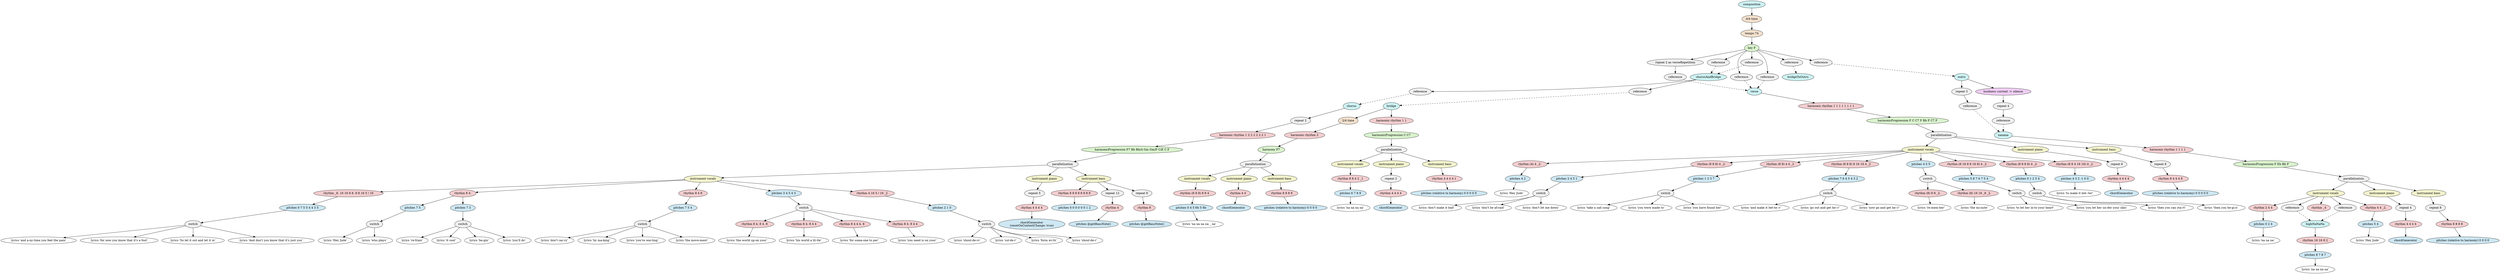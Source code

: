 digraph compositionModel {
    graph [ordering="out"];
    n0 [fillcolor="#cef2f3",style="filled",label="composition"];
    n1 [fillcolor="#f3e1ce",style="filled",label="4/4 time"];
    n0 -> n1;
    n2 [fillcolor="#f3e1ce",style="filled",label="tempo 74"];
    n1 -> n2;
    n3 [fillcolor="#daf3ce",style="filled",label="key F"];
    n2 -> n3;
    n4 [fillcolor="#f0f0f0",style="filled",label="repeat 2 as verseRepetition"];
    n3 -> n4;
    n5 [fillcolor="#f0f0f0",style="filled",label="reference"];
    n4 -> n5;
    n6 [fillcolor="#f0f0f0",style="filled",label="reference"];
    n3 -> n6;
    n7 [fillcolor="#f0f0f0",style="filled",label="reference"];
    n3 -> n7;
    n8 [fillcolor="#f0f0f0",style="filled",label="reference"];
    n3 -> n8;
    n9 [fillcolor="#f0f0f0",style="filled",label="reference"];
    n3 -> n9;
    n10 [fillcolor="#f0f0f0",style="filled",label="reference"];
    n3 -> n10;
    n11 [fillcolor="#f0f0f0",style="filled",label="reference"];
    n3 -> n11;
    n12 [fillcolor="#cef2f3",style="filled",label="chorusAndBridge"];
    n13 [fillcolor="#f0f0f0",style="filled",label="reference"];
    n12 -> n13;
    n14 [fillcolor="#f0f0f0",style="filled",label="reference"];
    n12 -> n14;
    n15 [fillcolor="#cef2f3",style="filled",label="verse"];
    n16 [fillcolor="#f3ced0",style="filled",label="harmonic rhythm 1 1 1 1 1 1 1 1"];
    n15 -> n16;
    n17 [fillcolor="#daf3ce",style="filled",label="harmonicProgression F C C7 F Bb F C7 F"];
    n16 -> n17;
    n18 [fillcolor="#f0f0f0",style="filled",label="parallelization"];
    n17 -> n18;
    n19 [fillcolor="#f3f3ce",style="filled",label="instrument vocals"];
    n18 -> n19;
    n20 [fillcolor="#f3ced0",style="filled",label="rhythm (4) 4 _2."];
    n19 -> n20;
    n21 [fillcolor="#cee8f3",style="filled",label="pitches 4 2"];
    n20 -> n21;
    n22 [fillcolor="white",style="filled",label="lyrics 'Hey Jude'"];
    n21 -> n22;
    n23 [fillcolor="#f3ced0",style="filled",label="rhythm (8 8 8) 4 _2."];
    n19 -> n23;
    n24 [fillcolor="#cee8f3",style="filled",label="pitches 2 4 5 1"];
    n23 -> n24;
    n25 [fillcolor="#f0f0f0",style="filled",label="switch"];
    n24 -> n25;
    n26 [fillcolor="white",style="filled",label="lyrics 'don't make it bad'"];
    n25 -> n26;
    n27 [fillcolor="white",style="filled",label="lyrics 'don't be af-raid'"];
    n25 -> n27;
    n28 [fillcolor="white",style="filled",label="lyrics 'don't let me down'"];
    n25 -> n28;
    n29 [fillcolor="#f3ced0",style="filled",label="rhythm (8 8) 4 4 _2"];
    n19 -> n29;
    n30 [fillcolor="#cee8f3",style="filled",label="pitches 1 2 3 7"];
    n29 -> n30;
    n31 [fillcolor="#f0f0f0",style="filled",label="switch"];
    n30 -> n31;
    n32 [fillcolor="white",style="filled",label="lyrics 'take a sad song'"];
    n31 -> n32;
    n33 [fillcolor="white",style="filled",label="lyrics 'you were made to'"];
    n31 -> n33;
    n34 [fillcolor="white",style="filled",label="lyrics 'you have found her'"];
    n31 -> n34;
    n35 [fillcolor="#f3ced0",style="filled",label="rhythm (8 8 8) 8 16 16 4 _2"];
    n19 -> n35;
    n36 [fillcolor="#cee8f3",style="filled",label="pitches 7 6 4 5 4 3 2"];
    n35 -> n36;
    n37 [fillcolor="#f0f0f0",style="filled",label="switch"];
    n36 -> n37;
    n38 [fillcolor="white",style="filled",label="lyrics 'and make it bet-te--r'"];
    n37 -> n38;
    n39 [fillcolor="white",style="filled",label="lyrics 'go out and get he--r'"];
    n37 -> n39;
    n40 [fillcolor="white",style="filled",label="lyrics 'now go and get he--r'"];
    n37 -> n40;
    n41 [fillcolor="#cee8f3",style="filled",label="pitches 4 5 5"];
    n19 -> n41;
    n42 [fillcolor="#f0f0f0",style="filled",label="switch"];
    n41 -> n42;
    n43 [fillcolor="#f3ced0",style="filled",label="rhythm (8) 8 8 _2."];
    n42 -> n43;
    n44 [fillcolor="white",style="filled",label="lyrics 're-mem-ber'"];
    n43 -> n44;
    n45 [fillcolor="#f3ced0",style="filled",label="rhythm (8) 16 16 _8 _2."];
    n42 -> n45;
    n46 [fillcolor="white",style="filled",label="lyrics 'the mi-nute'"];
    n45 -> n46;
    n47 [fillcolor="#f3ced0",style="filled",label="rhythm (8 16 8 8 16 8) 4 _2."];
    n19 -> n47;
    n48 [fillcolor="#cee8f3",style="filled",label="pitches 5 8 7 6 7 5 4"];
    n47 -> n48;
    n49 [fillcolor="#f0f0f0",style="filled",label="switch"];
    n48 -> n49;
    n50 [fillcolor="white",style="filled",label="lyrics 'to let her in-to your heart'"];
    n49 -> n50;
    n51 [fillcolor="white",style="filled",label="lyrics 'you let her un-der your skin'"];
    n49 -> n51;
    n52 [fillcolor="#f3ced0",style="filled",label="rhythm (8 8 8 8) 4 _2."];
    n19 -> n52;
    n53 [fillcolor="#cee8f3",style="filled",label="pitches 0 1 2 5 4"];
    n52 -> n53;
    n54 [fillcolor="#f0f0f0",style="filled",label="switch"];
    n53 -> n54;
    n55 [fillcolor="white",style="filled",label="lyrics 'then you can sta-rt'"];
    n54 -> n55;
    n56 [fillcolor="white",style="filled",label="lyrics 'then you be-gi-n'"];
    n54 -> n56;
    n57 [fillcolor="#f3ced0",style="filled",label="rhythm (8 8 4 16 16) 4 _2."];
    n19 -> n57;
    n58 [fillcolor="#cee8f3",style="filled",label="pitches 4 3 2 -1 0 0"];
    n57 -> n58;
    n59 [fillcolor="white",style="filled",label="lyrics 'to make it bet--ter'"];
    n58 -> n59;
    n60 [fillcolor="#f3f3ce",style="filled",label="instrument piano"];
    n18 -> n60;
    n61 [fillcolor="#f0f0f0",style="filled",label="repeat 8"];
    n60 -> n61;
    n62 [fillcolor="#f3ced0",style="filled",label="rhythm 4 4 4 4"];
    n61 -> n62;
    n63 [fillcolor="#cee8f3",style="filled",label="chordGenerator"];
    n62 -> n63;
    n64 [fillcolor="#f3f3ce",style="filled",label="instrument bass"];
    n18 -> n64;
    n65 [fillcolor="#f0f0f0",style="filled",label="repeat 8"];
    n64 -> n65;
    n66 [fillcolor="#f3ced0",style="filled",label="rhythm 8 4 4 4 8"];
    n65 -> n66;
    n67 [fillcolor="#cee8f3",style="filled",label="pitches (relative to harmony) 0 0 0 0 0"];
    n66 -> n67;
    n68 [fillcolor="#cef2f3",style="filled",label="chorus"];
    n69 [fillcolor="#f0f0f0",style="filled",label="repeat 2"];
    n68 -> n69;
    n70 [fillcolor="#f3ced0",style="filled",label="harmonic rhythm 1 2 2 2 2 2 2 1"];
    n69 -> n70;
    n71 [fillcolor="#daf3ce",style="filled",label="harmonicProgression F7 Bb Bb/A Gm Gm/F C/E C F"];
    n70 -> n71;
    n72 [fillcolor="#f0f0f0",style="filled",label="parallelization"];
    n71 -> n72;
    n73 [fillcolor="#f3f3ce",style="filled",label="instrument vocals"];
    n72 -> n73;
    n74 [fillcolor="#f3ced0",style="filled",label="rhythm _8. 16 16 8 8. 8 8 16 5 / 16"];
    n73 -> n74;
    n75 [fillcolor="#cee8f3",style="filled",label="pitches 0 7 5 5 4 4 3 5"];
    n74 -> n75;
    n76 [fillcolor="#f0f0f0",style="filled",label="switch"];
    n75 -> n76;
    n77 [fillcolor="white",style="filled",label="lyrics 'and a-ny-time you feel the pain'"];
    n76 -> n77;
    n78 [fillcolor="white",style="filled",label="lyrics 'for now you know that it's a fool'"];
    n76 -> n78;
    n79 [fillcolor="white",style="filled",label="lyrics 'So let it out and let it in'"];
    n76 -> n79;
    n80 [fillcolor="white",style="filled",label="lyrics 'And don't you know that it's just you'"];
    n76 -> n80;
    n81 [fillcolor="#f3ced0",style="filled",label="rhythm 8 4."];
    n73 -> n81;
    n82 [fillcolor="#cee8f3",style="filled",label="pitches 7 5"];
    n81 -> n82;
    n83 [fillcolor="#f0f0f0",style="filled",label="switch"];
    n82 -> n83;
    n84 [fillcolor="white",style="filled",label="lyrics 'Hey Jude'"];
    n83 -> n84;
    n85 [fillcolor="white",style="filled",label="lyrics 'who plays'"];
    n83 -> n85;
    n86 [fillcolor="#cee8f3",style="filled",label="pitches 7 3"];
    n81 -> n86;
    n87 [fillcolor="#f0f0f0",style="filled",label="switch"];
    n86 -> n87;
    n88 [fillcolor="white",style="filled",label="lyrics 're-frain'"];
    n87 -> n88;
    n89 [fillcolor="white",style="filled",label="lyrics 'it cool'"];
    n87 -> n89;
    n90 [fillcolor="white",style="filled",label="lyrics 'be-gin'"];
    n87 -> n90;
    n91 [fillcolor="white",style="filled",label="lyrics 'you'll do'"];
    n87 -> n91;
    n92 [fillcolor="#f3ced0",style="filled",label="rhythm 8 4 8"];
    n73 -> n92;
    n93 [fillcolor="#cee8f3",style="filled",label="pitches 7 5 4"];
    n92 -> n93;
    n94 [fillcolor="#f0f0f0",style="filled",label="switch"];
    n93 -> n94;
    n95 [fillcolor="white",style="filled",label="lyrics 'don't car-ry'"];
    n94 -> n95;
    n96 [fillcolor="white",style="filled",label="lyrics 'by ma-king'"];
    n94 -> n96;
    n97 [fillcolor="white",style="filled",label="lyrics 'you're wai-ting'"];
    n94 -> n97;
    n98 [fillcolor="white",style="filled",label="lyrics 'the move-ment'"];
    n94 -> n98;
    n99 [fillcolor="#cee8f3",style="filled",label="pitches 3 4 5 4 3"];
    n73 -> n99;
    n100 [fillcolor="#f0f0f0",style="filled",label="switch"];
    n99 -> n100;
    n101 [fillcolor="#f3ced0",style="filled",label="rhythm 8 4. 8 4. 8"];
    n100 -> n101;
    n102 [fillcolor="white",style="filled",label="lyrics 'the world up-on your'"];
    n101 -> n102;
    n103 [fillcolor="#f3ced0",style="filled",label="rhythm 8 4. 8 4 4"];
    n100 -> n103;
    n104 [fillcolor="white",style="filled",label="lyrics 'his world a lit-tle'"];
    n103 -> n104;
    n105 [fillcolor="#f3ced0",style="filled",label="rhythm 8 4 4 4. 8"];
    n100 -> n105;
    n106 [fillcolor="white",style="filled",label="lyrics 'for some-one to per'"];
    n105 -> n106;
    n107 [fillcolor="#f3ced0",style="filled",label="rhythm 8 4. 8 4 4"];
    n100 -> n107;
    n108 [fillcolor="white",style="filled",label="lyrics 'you need is on your'"];
    n107 -> n108;
    n109 [fillcolor="#f3ced0",style="filled",label="rhythm 4 16 5 / 16 _2"];
    n73 -> n109;
    n110 [fillcolor="#cee8f3",style="filled",label="pitches 2 1 0"];
    n109 -> n110;
    n111 [fillcolor="#f0f0f0",style="filled",label="switch"];
    n110 -> n111;
    n112 [fillcolor="white",style="filled",label="lyrics 'shoul-de-rs'"];
    n111 -> n112;
    n113 [fillcolor="white",style="filled",label="lyrics 'col-de-r'"];
    n111 -> n113;
    n114 [fillcolor="white",style="filled",label="lyrics 'form wi-th'"];
    n111 -> n114;
    n115 [fillcolor="white",style="filled",label="lyrics 'shoul-de-r'"];
    n111 -> n115;
    n116 [fillcolor="#f3f3ce",style="filled",label="instrument piano"];
    n72 -> n116;
    n117 [fillcolor="#f0f0f0",style="filled",label="repeat 5"];
    n116 -> n117;
    n118 [fillcolor="#f3ced0",style="filled",label="rhythm 4 4 4 4"];
    n117 -> n118;
    n119 [fillcolor="#cee8f3",style="filled",label="chordGenerator
(resetOnContextChange: true)"];
    n118 -> n119;
    n120 [fillcolor="#f3f3ce",style="filled",label="instrument bass"];
    n72 -> n120;
    n121 [fillcolor="#f3ced0",style="filled",label="rhythm 8 8 8 8 8 8 8 8"];
    n120 -> n121;
    n122 [fillcolor="#cee8f3",style="filled",label="pitches 0 0 0 0 0 0 1 2"];
    n121 -> n122;
    n123 [fillcolor="#f0f0f0",style="filled",label="repeat 12"];
    n120 -> n123;
    n124 [fillcolor="#f3ced0",style="filled",label="rhythm 4"];
    n123 -> n124;
    n125 [fillcolor="#cee8f3",style="filled",label="pitches @getBassNote()"];
    n124 -> n125;
    n126 [fillcolor="#f0f0f0",style="filled",label="repeat 8"];
    n120 -> n126;
    n127 [fillcolor="#f3ced0",style="filled",label="rhythm 8"];
    n126 -> n127;
    n128 [fillcolor="#cee8f3",style="filled",label="pitches @getBassNote()"];
    n127 -> n128;
    n129 [fillcolor="#cef2f3",style="filled",label="bridge"];
    n130 [fillcolor="#f3e1ce",style="filled",label="2/4 time"];
    n129 -> n130;
    n131 [fillcolor="#f3ced0",style="filled",label="harmonic rhythm 2"];
    n130 -> n131;
    n132 [fillcolor="#daf3ce",style="filled",label="harmony F7"];
    n131 -> n132;
    n133 [fillcolor="#f0f0f0",style="filled",label="parallelization"];
    n132 -> n133;
    n134 [fillcolor="#f3f3ce",style="filled",label="instrument vocals"];
    n133 -> n134;
    n135 [fillcolor="#f3ced0",style="filled",label="rhythm (8 8 8) 8 8 4"];
    n134 -> n135;
    n136 [fillcolor="#cee8f3",style="filled",label="pitches 0 4 5 6b 5 6b"];
    n135 -> n136;
    n137 [fillcolor="white",style="filled",label="lyrics 'na na na na _ na'"];
    n136 -> n137;
    n138 [fillcolor="#f3f3ce",style="filled",label="instrument piano"];
    n133 -> n138;
    n139 [fillcolor="#f3ced0",style="filled",label="rhythm 4 4"];
    n138 -> n139;
    n140 [fillcolor="#cee8f3",style="filled",label="chordGenerator"];
    n139 -> n140;
    n141 [fillcolor="#f3f3ce",style="filled",label="instrument bass"];
    n133 -> n141;
    n142 [fillcolor="#f3ced0",style="filled",label="rhythm 8 8 8 8"];
    n141 -> n142;
    n143 [fillcolor="#cee8f3",style="filled",label="pitches (relative to harmony) 0 0 0 0"];
    n142 -> n143;
    n144 [fillcolor="#f3ced0",style="filled",label="harmonic rhythm 1 1"];
    n129 -> n144;
    n145 [fillcolor="#daf3ce",style="filled",label="harmonicProgression C C7"];
    n144 -> n145;
    n146 [fillcolor="#f0f0f0",style="filled",label="parallelization"];
    n145 -> n146;
    n147 [fillcolor="#f3f3ce",style="filled",label="instrument vocals"];
    n146 -> n147;
    n148 [fillcolor="#f3ced0",style="filled",label="rhythm 8 8 4 2 _1"];
    n147 -> n148;
    n149 [fillcolor="#cee8f3",style="filled",label="pitches 6 7 8 8"];
    n148 -> n149;
    n150 [fillcolor="white",style="filled",label="lyrics 'na na na na'"];
    n149 -> n150;
    n151 [fillcolor="#f3f3ce",style="filled",label="instrument piano"];
    n146 -> n151;
    n152 [fillcolor="#f0f0f0",style="filled",label="repeat 2"];
    n151 -> n152;
    n153 [fillcolor="#f3ced0",style="filled",label="rhythm 4 4 4 4"];
    n152 -> n153;
    n154 [fillcolor="#cee8f3",style="filled",label="chordGenerator"];
    n153 -> n154;
    n155 [fillcolor="#f3f3ce",style="filled",label="instrument bass"];
    n146 -> n155;
    n156 [fillcolor="#f3ced0",style="filled",label="rhythm 4 4 4 4 1"];
    n155 -> n156;
    n157 [fillcolor="#cee8f3",style="filled",label="pitches (relative to harmony) 0 0 0 0 0"];
    n156 -> n157;
    n158 [fillcolor="#cef2f3",style="filled",label="bridgeToOutro"];
    n159 [fillcolor="#cef2f3",style="filled",label="outro"];
    n160 [fillcolor="#f0f0f0",style="filled",label="repeat 3"];
    n159 -> n160;
    n161 [fillcolor="#f0f0f0",style="filled",label="reference"];
    n160 -> n161;
    n162 [fillcolor="#efcef3",style="filled",label="loudness current -> silence"];
    n159 -> n162;
    n163 [fillcolor="#f0f0f0",style="filled",label="repeat 4"];
    n162 -> n163;
    n164 [fillcolor="#f0f0f0",style="filled",label="reference"];
    n163 -> n164;
    n165 [fillcolor="#cef2f3",style="filled",label="nanana"];
    n166 [fillcolor="#f3ced0",style="filled",label="harmonic rhythm 1 1 1 1"];
    n165 -> n166;
    n167 [fillcolor="#daf3ce",style="filled",label="harmonicProgression F Eb Bb F"];
    n166 -> n167;
    n168 [fillcolor="#f0f0f0",style="filled",label="parallelization"];
    n167 -> n168;
    n169 [fillcolor="#f3f3ce",style="filled",label="instrument vocals"];
    n168 -> n169;
    n170 [fillcolor="#f3ced0",style="filled",label="rhythm 2 4 4"];
    n169 -> n170;
    n171 [fillcolor="#cee8f3",style="filled",label="pitches 0 2 4"];
    n170 -> n171;
    n172 [fillcolor="white",style="filled",label="lyrics 'na na na'"];
    n171 -> n172;
    n173 [fillcolor="#f0f0f0",style="filled",label="reference"];
    n169 -> n173;
    n174 [fillcolor="#f3ced0",style="filled",label="rhythm _4"];
    n169 -> n174;
    n175 [fillcolor="#f0f0f0",style="filled",label="reference"];
    n169 -> n175;
    n176 [fillcolor="#f3ced0",style="filled",label="rhythm 4 4 _2."];
    n169 -> n176;
    n177 [fillcolor="#cee8f3",style="filled",label="pitches 5 4"];
    n176 -> n177;
    n178 [fillcolor="white",style="filled",label="lyrics 'Hey Jude'"];
    n177 -> n178;
    n179 [fillcolor="#f3f3ce",style="filled",label="instrument piano"];
    n168 -> n179;
    n180 [fillcolor="#f0f0f0",style="filled",label="repeat 4"];
    n179 -> n180;
    n181 [fillcolor="#f3ced0",style="filled",label="rhythm 4 4 4 4"];
    n180 -> n181;
    n182 [fillcolor="#cee8f3",style="filled",label="chordGenerator"];
    n181 -> n182;
    n183 [fillcolor="#f3f3ce",style="filled",label="instrument bass"];
    n168 -> n183;
    n184 [fillcolor="#f0f0f0",style="filled",label="repeat 8"];
    n183 -> n184;
    n185 [fillcolor="#f3ced0",style="filled",label="rhythm 8 8 8 8"];
    n184 -> n185;
    n186 [fillcolor="#cee8f3",style="filled",label="pitches (relative to harmony) 0 0 0 0"];
    n185 -> n186;
    n187 [fillcolor="#cef2f3",style="filled",label="highNaNaNa"];
    n188 [fillcolor="#f3ced0",style="filled",label="rhythm 16 16 8 2"];
    n187 -> n188;
    n189 [fillcolor="#cee8f3",style="filled",label="pitches 8 7 8 7"];
    n188 -> n189;
    n190 [fillcolor="white",style="filled",label="lyrics 'na na na na'"];
    n189 -> n190;
    n5 -> n15 [style="dashed"];
    n6 -> n12 [style="dashed"];
    n7 -> n15 [style="dashed"];
    n8 -> n12 [style="dashed"];
    n9 -> n15 [style="dashed"];
    n10 -> n158 [style="dashed"];
    n11 -> n159 [style="dashed"];
    n13 -> n68 [style="dashed"];
    n14 -> n129 [style="dashed"];
    n161 -> n165 [style="dashed"];
    n164 -> n165 [style="dashed"];
    n173 -> n187 [style="dashed"];
    n175 -> n187 [style="dashed"];
}